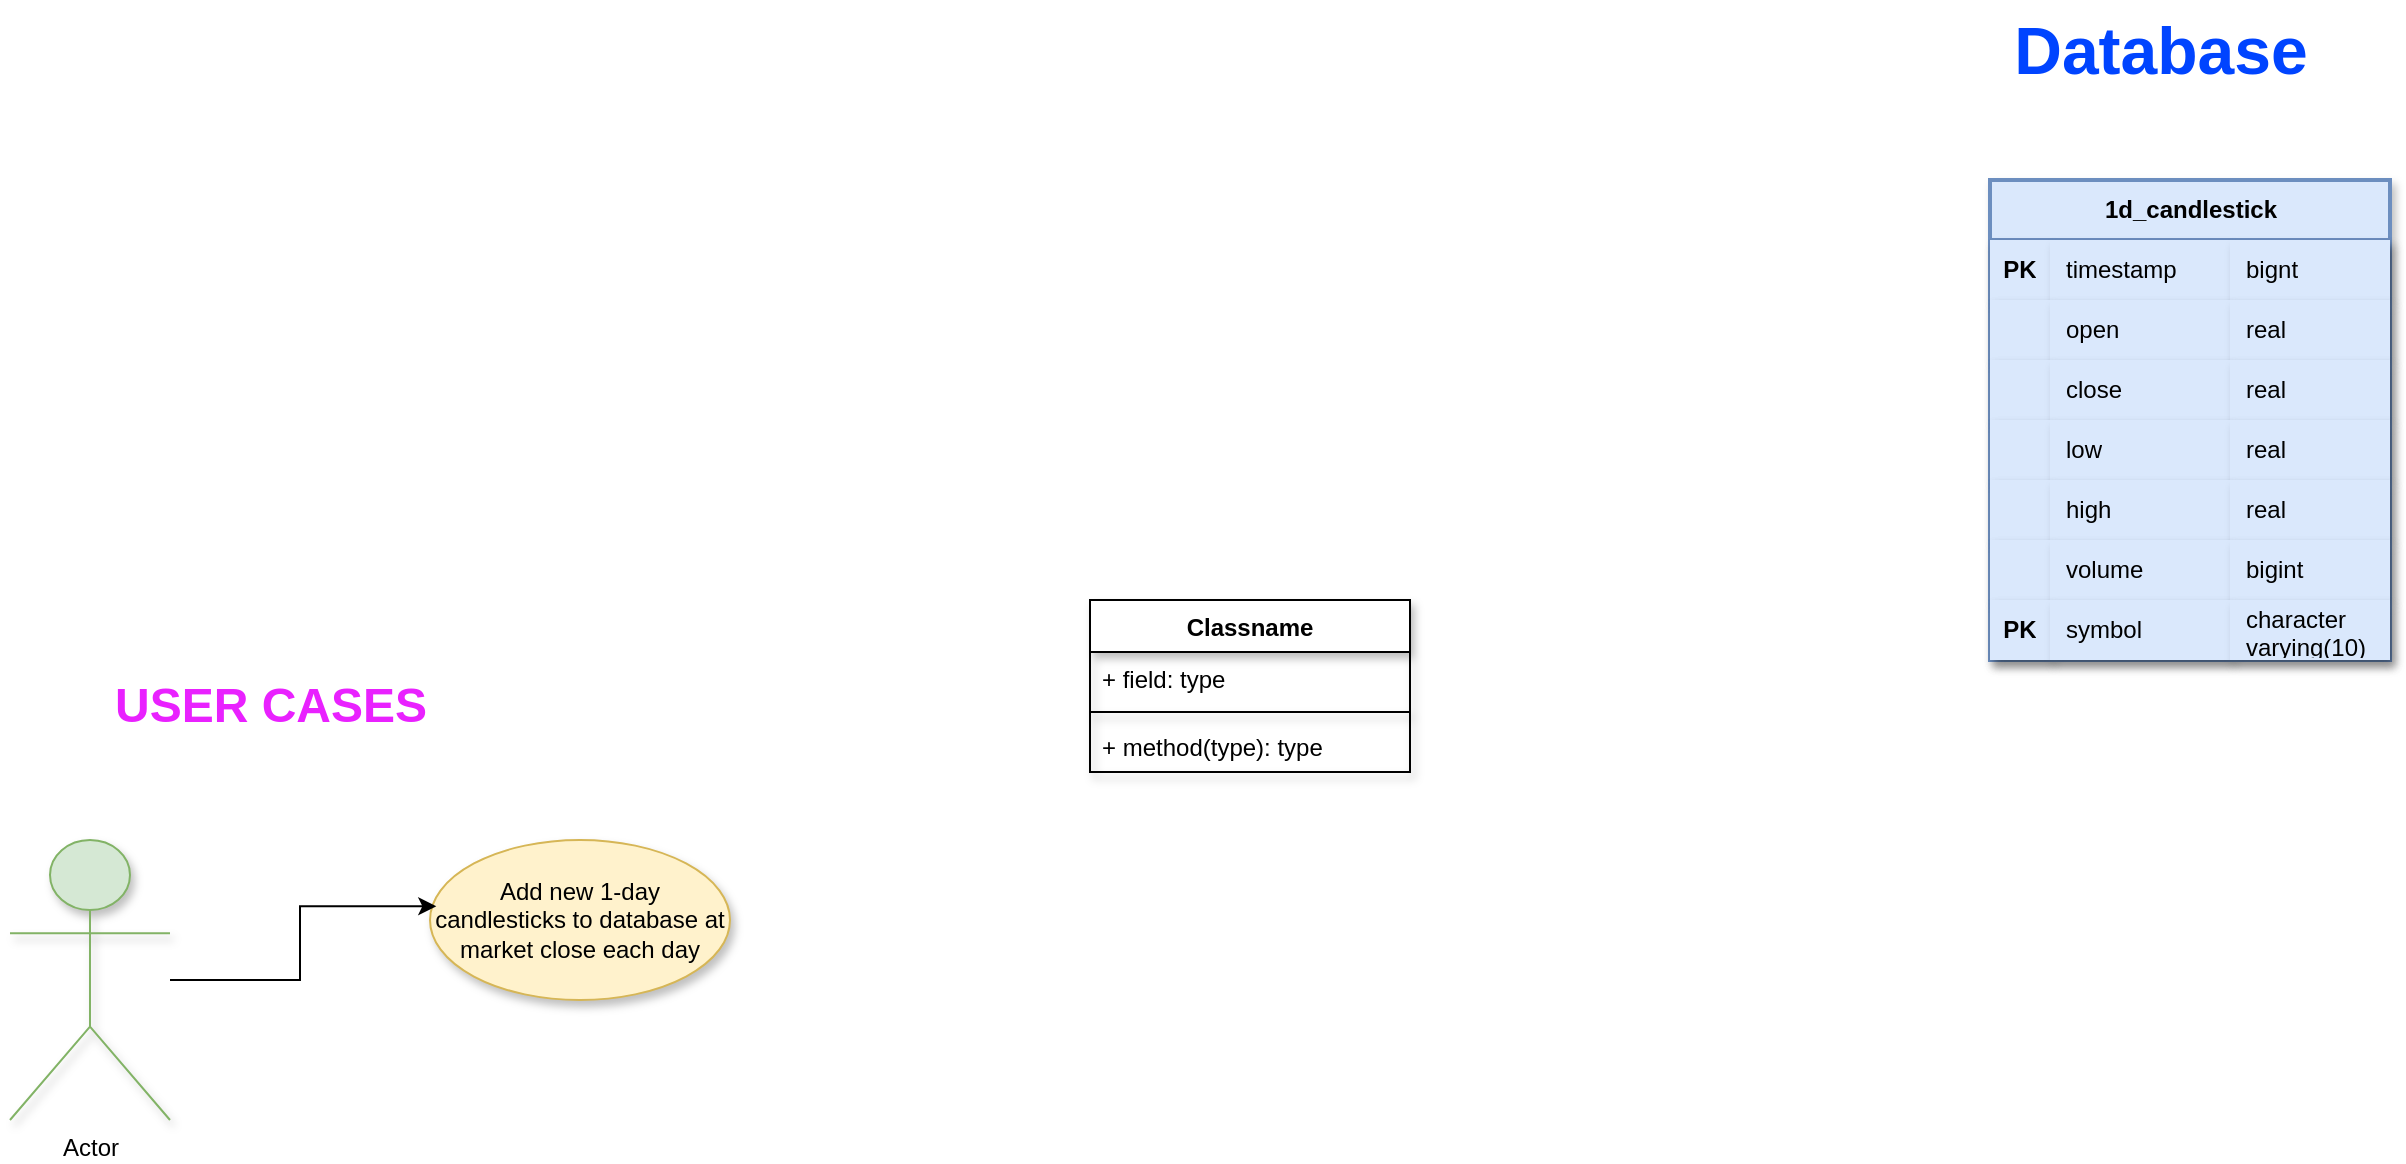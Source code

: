 <mxfile version="24.4.13" type="device">
  <diagram name="Page-1" id="PAlj7gAzI7_YMoevz6MF">
    <mxGraphModel dx="1730" dy="1631" grid="1" gridSize="10" guides="1" tooltips="1" connect="1" arrows="1" fold="1" page="1" pageScale="1" pageWidth="850" pageHeight="1100" background="none" math="0" shadow="0">
      <root>
        <mxCell id="0" />
        <mxCell id="1" parent="0" />
        <mxCell id="MO9V-SHR0ef126TX4o1k-1" value="Classname" style="swimlane;fontStyle=1;align=center;verticalAlign=top;childLayout=stackLayout;horizontal=1;startSize=26;horizontalStack=0;resizeParent=1;resizeParentMax=0;resizeLast=0;collapsible=1;marginBottom=0;whiteSpace=wrap;html=1;shadow=1;" vertex="1" parent="1">
          <mxGeometry x="130" y="160" width="160" height="86" as="geometry" />
        </mxCell>
        <mxCell id="MO9V-SHR0ef126TX4o1k-2" value="+ field: type" style="text;strokeColor=none;fillColor=none;align=left;verticalAlign=top;spacingLeft=4;spacingRight=4;overflow=hidden;rotatable=0;points=[[0,0.5],[1,0.5]];portConstraint=eastwest;whiteSpace=wrap;html=1;shadow=1;" vertex="1" parent="MO9V-SHR0ef126TX4o1k-1">
          <mxGeometry y="26" width="160" height="26" as="geometry" />
        </mxCell>
        <mxCell id="MO9V-SHR0ef126TX4o1k-3" value="" style="line;strokeWidth=1;fillColor=none;align=left;verticalAlign=middle;spacingTop=-1;spacingLeft=3;spacingRight=3;rotatable=0;labelPosition=right;points=[];portConstraint=eastwest;strokeColor=inherit;shadow=1;" vertex="1" parent="MO9V-SHR0ef126TX4o1k-1">
          <mxGeometry y="52" width="160" height="8" as="geometry" />
        </mxCell>
        <mxCell id="MO9V-SHR0ef126TX4o1k-4" value="+ method(type): type" style="text;strokeColor=none;fillColor=none;align=left;verticalAlign=top;spacingLeft=4;spacingRight=4;overflow=hidden;rotatable=0;points=[[0,0.5],[1,0.5]];portConstraint=eastwest;whiteSpace=wrap;html=1;shadow=1;" vertex="1" parent="MO9V-SHR0ef126TX4o1k-1">
          <mxGeometry y="60" width="160" height="26" as="geometry" />
        </mxCell>
        <mxCell id="MO9V-SHR0ef126TX4o1k-5" value="Actor" style="shape=umlActor;verticalLabelPosition=bottom;verticalAlign=top;html=1;shadow=1;fillColor=#d5e8d4;strokeColor=#82b366;" vertex="1" parent="1">
          <mxGeometry x="-410" y="280" width="80" height="140" as="geometry" />
        </mxCell>
        <mxCell id="MO9V-SHR0ef126TX4o1k-6" value="Add new 1-day candlesticks to database at market close each day" style="ellipse;whiteSpace=wrap;html=1;shadow=1;fillColor=#fff2cc;strokeColor=#d6b656;" vertex="1" parent="1">
          <mxGeometry x="-200" y="280" width="150" height="80" as="geometry" />
        </mxCell>
        <mxCell id="MO9V-SHR0ef126TX4o1k-8" value="1d_candlestick" style="shape=table;startSize=30;container=1;collapsible=1;childLayout=tableLayout;fixedRows=1;rowLines=0;fontStyle=1;align=center;resizeLast=1;html=1;strokeWidth=2;shadow=1;fillColor=#dae8fc;strokeColor=#6c8ebf;" vertex="1" parent="1">
          <mxGeometry x="580" y="-50" width="200" height="240" as="geometry">
            <mxRectangle x="370" y="70" width="120" height="30" as="alternateBounds" />
          </mxGeometry>
        </mxCell>
        <mxCell id="MO9V-SHR0ef126TX4o1k-12" value="" style="shape=tableRow;horizontal=0;startSize=0;swimlaneHead=0;swimlaneBody=0;fillColor=#dae8fc;collapsible=0;dropTarget=0;points=[[0,0.5],[1,0.5]];portConstraint=eastwest;top=0;left=0;right=0;bottom=0;strokeWidth=2;shadow=1;strokeColor=#6c8ebf;" vertex="1" parent="MO9V-SHR0ef126TX4o1k-8">
          <mxGeometry y="30" width="200" height="30" as="geometry" />
        </mxCell>
        <mxCell id="MO9V-SHR0ef126TX4o1k-13" value="&lt;b&gt;PK&lt;/b&gt;" style="shape=partialRectangle;connectable=0;fillColor=#dae8fc;top=0;left=0;bottom=0;right=0;editable=1;overflow=hidden;whiteSpace=wrap;html=1;strokeWidth=2;shadow=1;strokeColor=#6c8ebf;" vertex="1" parent="MO9V-SHR0ef126TX4o1k-12">
          <mxGeometry width="30" height="30" as="geometry">
            <mxRectangle width="30" height="30" as="alternateBounds" />
          </mxGeometry>
        </mxCell>
        <mxCell id="MO9V-SHR0ef126TX4o1k-14" value="timestamp" style="shape=partialRectangle;connectable=0;fillColor=#dae8fc;top=0;left=0;bottom=0;right=0;align=left;spacingLeft=6;overflow=hidden;whiteSpace=wrap;html=1;strokeWidth=2;shadow=1;strokeColor=#6c8ebf;" vertex="1" parent="MO9V-SHR0ef126TX4o1k-12">
          <mxGeometry x="30" width="90" height="30" as="geometry">
            <mxRectangle width="90" height="30" as="alternateBounds" />
          </mxGeometry>
        </mxCell>
        <mxCell id="MO9V-SHR0ef126TX4o1k-69" value="bignt" style="shape=partialRectangle;connectable=0;fillColor=#dae8fc;top=0;left=0;bottom=0;right=0;align=left;spacingLeft=6;overflow=hidden;whiteSpace=wrap;html=1;strokeWidth=2;shadow=1;strokeColor=#6c8ebf;" vertex="1" parent="MO9V-SHR0ef126TX4o1k-12">
          <mxGeometry x="120" width="80" height="30" as="geometry">
            <mxRectangle width="80" height="30" as="alternateBounds" />
          </mxGeometry>
        </mxCell>
        <mxCell id="MO9V-SHR0ef126TX4o1k-15" value="" style="shape=tableRow;horizontal=0;startSize=0;swimlaneHead=0;swimlaneBody=0;fillColor=#dae8fc;collapsible=0;dropTarget=0;points=[[0,0.5],[1,0.5]];portConstraint=eastwest;top=0;left=0;right=0;bottom=0;strokeWidth=2;shadow=1;strokeColor=#6c8ebf;" vertex="1" parent="MO9V-SHR0ef126TX4o1k-8">
          <mxGeometry y="60" width="200" height="30" as="geometry" />
        </mxCell>
        <mxCell id="MO9V-SHR0ef126TX4o1k-16" value="" style="shape=partialRectangle;connectable=0;fillColor=#dae8fc;top=0;left=0;bottom=0;right=0;editable=1;overflow=hidden;whiteSpace=wrap;html=1;strokeWidth=2;shadow=1;strokeColor=#6c8ebf;" vertex="1" parent="MO9V-SHR0ef126TX4o1k-15">
          <mxGeometry width="30" height="30" as="geometry">
            <mxRectangle width="30" height="30" as="alternateBounds" />
          </mxGeometry>
        </mxCell>
        <mxCell id="MO9V-SHR0ef126TX4o1k-17" value="open" style="shape=partialRectangle;connectable=0;fillColor=#dae8fc;top=0;left=0;bottom=0;right=0;align=left;spacingLeft=6;overflow=hidden;whiteSpace=wrap;html=1;strokeWidth=2;shadow=1;strokeColor=#6c8ebf;" vertex="1" parent="MO9V-SHR0ef126TX4o1k-15">
          <mxGeometry x="30" width="90" height="30" as="geometry">
            <mxRectangle width="90" height="30" as="alternateBounds" />
          </mxGeometry>
        </mxCell>
        <mxCell id="MO9V-SHR0ef126TX4o1k-70" value="real" style="shape=partialRectangle;connectable=0;fillColor=#dae8fc;top=0;left=0;bottom=0;right=0;align=left;spacingLeft=6;overflow=hidden;whiteSpace=wrap;html=1;strokeWidth=2;shadow=1;strokeColor=#6c8ebf;" vertex="1" parent="MO9V-SHR0ef126TX4o1k-15">
          <mxGeometry x="120" width="80" height="30" as="geometry">
            <mxRectangle width="80" height="30" as="alternateBounds" />
          </mxGeometry>
        </mxCell>
        <mxCell id="MO9V-SHR0ef126TX4o1k-18" value="" style="shape=tableRow;horizontal=0;startSize=0;swimlaneHead=0;swimlaneBody=0;fillColor=#dae8fc;collapsible=0;dropTarget=0;points=[[0,0.5],[1,0.5]];portConstraint=eastwest;top=0;left=0;right=0;bottom=0;strokeWidth=2;shadow=1;strokeColor=#6c8ebf;" vertex="1" parent="MO9V-SHR0ef126TX4o1k-8">
          <mxGeometry y="90" width="200" height="30" as="geometry" />
        </mxCell>
        <mxCell id="MO9V-SHR0ef126TX4o1k-19" value="" style="shape=partialRectangle;connectable=0;fillColor=#dae8fc;top=0;left=0;bottom=0;right=0;editable=1;overflow=hidden;whiteSpace=wrap;html=1;strokeWidth=2;shadow=1;strokeColor=#6c8ebf;" vertex="1" parent="MO9V-SHR0ef126TX4o1k-18">
          <mxGeometry width="30" height="30" as="geometry">
            <mxRectangle width="30" height="30" as="alternateBounds" />
          </mxGeometry>
        </mxCell>
        <mxCell id="MO9V-SHR0ef126TX4o1k-20" value="close" style="shape=partialRectangle;connectable=0;fillColor=#dae8fc;top=0;left=0;bottom=0;right=0;align=left;spacingLeft=6;overflow=hidden;whiteSpace=wrap;html=1;strokeWidth=2;shadow=1;strokeColor=#6c8ebf;" vertex="1" parent="MO9V-SHR0ef126TX4o1k-18">
          <mxGeometry x="30" width="90" height="30" as="geometry">
            <mxRectangle width="90" height="30" as="alternateBounds" />
          </mxGeometry>
        </mxCell>
        <mxCell id="MO9V-SHR0ef126TX4o1k-71" value="real" style="shape=partialRectangle;connectable=0;fillColor=#dae8fc;top=0;left=0;bottom=0;right=0;align=left;spacingLeft=6;overflow=hidden;whiteSpace=wrap;html=1;strokeWidth=2;shadow=1;strokeColor=#6c8ebf;" vertex="1" parent="MO9V-SHR0ef126TX4o1k-18">
          <mxGeometry x="120" width="80" height="30" as="geometry">
            <mxRectangle width="80" height="30" as="alternateBounds" />
          </mxGeometry>
        </mxCell>
        <mxCell id="MO9V-SHR0ef126TX4o1k-62" style="shape=tableRow;horizontal=0;startSize=0;swimlaneHead=0;swimlaneBody=0;fillColor=#dae8fc;collapsible=0;dropTarget=0;points=[[0,0.5],[1,0.5]];portConstraint=eastwest;top=0;left=0;right=0;bottom=0;strokeWidth=2;shadow=1;strokeColor=#6c8ebf;" vertex="1" parent="MO9V-SHR0ef126TX4o1k-8">
          <mxGeometry y="120" width="200" height="30" as="geometry" />
        </mxCell>
        <mxCell id="MO9V-SHR0ef126TX4o1k-63" style="shape=partialRectangle;connectable=0;fillColor=#dae8fc;top=0;left=0;bottom=0;right=0;editable=1;overflow=hidden;whiteSpace=wrap;html=1;strokeWidth=2;shadow=1;strokeColor=#6c8ebf;" vertex="1" parent="MO9V-SHR0ef126TX4o1k-62">
          <mxGeometry width="30" height="30" as="geometry">
            <mxRectangle width="30" height="30" as="alternateBounds" />
          </mxGeometry>
        </mxCell>
        <mxCell id="MO9V-SHR0ef126TX4o1k-64" value="low" style="shape=partialRectangle;connectable=0;fillColor=#dae8fc;top=0;left=0;bottom=0;right=0;align=left;spacingLeft=6;overflow=hidden;whiteSpace=wrap;html=1;strokeWidth=2;shadow=1;strokeColor=#6c8ebf;" vertex="1" parent="MO9V-SHR0ef126TX4o1k-62">
          <mxGeometry x="30" width="90" height="30" as="geometry">
            <mxRectangle width="90" height="30" as="alternateBounds" />
          </mxGeometry>
        </mxCell>
        <mxCell id="MO9V-SHR0ef126TX4o1k-72" value="real" style="shape=partialRectangle;connectable=0;fillColor=#dae8fc;top=0;left=0;bottom=0;right=0;align=left;spacingLeft=6;overflow=hidden;whiteSpace=wrap;html=1;strokeWidth=2;shadow=1;strokeColor=#6c8ebf;" vertex="1" parent="MO9V-SHR0ef126TX4o1k-62">
          <mxGeometry x="120" width="80" height="30" as="geometry">
            <mxRectangle width="80" height="30" as="alternateBounds" />
          </mxGeometry>
        </mxCell>
        <mxCell id="MO9V-SHR0ef126TX4o1k-65" style="shape=tableRow;horizontal=0;startSize=0;swimlaneHead=0;swimlaneBody=0;fillColor=#dae8fc;collapsible=0;dropTarget=0;points=[[0,0.5],[1,0.5]];portConstraint=eastwest;top=0;left=0;right=0;bottom=0;strokeWidth=2;shadow=1;strokeColor=#6c8ebf;" vertex="1" parent="MO9V-SHR0ef126TX4o1k-8">
          <mxGeometry y="150" width="200" height="30" as="geometry" />
        </mxCell>
        <mxCell id="MO9V-SHR0ef126TX4o1k-66" style="shape=partialRectangle;connectable=0;fillColor=#dae8fc;top=0;left=0;bottom=0;right=0;editable=1;overflow=hidden;whiteSpace=wrap;html=1;strokeWidth=2;shadow=1;strokeColor=#6c8ebf;" vertex="1" parent="MO9V-SHR0ef126TX4o1k-65">
          <mxGeometry width="30" height="30" as="geometry">
            <mxRectangle width="30" height="30" as="alternateBounds" />
          </mxGeometry>
        </mxCell>
        <mxCell id="MO9V-SHR0ef126TX4o1k-67" value="high" style="shape=partialRectangle;connectable=0;fillColor=#dae8fc;top=0;left=0;bottom=0;right=0;align=left;spacingLeft=6;overflow=hidden;whiteSpace=wrap;html=1;strokeWidth=2;shadow=1;strokeColor=#6c8ebf;" vertex="1" parent="MO9V-SHR0ef126TX4o1k-65">
          <mxGeometry x="30" width="90" height="30" as="geometry">
            <mxRectangle width="90" height="30" as="alternateBounds" />
          </mxGeometry>
        </mxCell>
        <mxCell id="MO9V-SHR0ef126TX4o1k-73" value="real" style="shape=partialRectangle;connectable=0;fillColor=#dae8fc;top=0;left=0;bottom=0;right=0;align=left;spacingLeft=6;overflow=hidden;whiteSpace=wrap;html=1;strokeWidth=2;shadow=1;strokeColor=#6c8ebf;" vertex="1" parent="MO9V-SHR0ef126TX4o1k-65">
          <mxGeometry x="120" width="80" height="30" as="geometry">
            <mxRectangle width="80" height="30" as="alternateBounds" />
          </mxGeometry>
        </mxCell>
        <mxCell id="MO9V-SHR0ef126TX4o1k-74" style="shape=tableRow;horizontal=0;startSize=0;swimlaneHead=0;swimlaneBody=0;fillColor=#dae8fc;collapsible=0;dropTarget=0;points=[[0,0.5],[1,0.5]];portConstraint=eastwest;top=0;left=0;right=0;bottom=0;strokeWidth=2;shadow=1;strokeColor=#6c8ebf;" vertex="1" parent="MO9V-SHR0ef126TX4o1k-8">
          <mxGeometry y="180" width="200" height="30" as="geometry" />
        </mxCell>
        <mxCell id="MO9V-SHR0ef126TX4o1k-75" style="shape=partialRectangle;connectable=0;fillColor=#dae8fc;top=0;left=0;bottom=0;right=0;editable=1;overflow=hidden;whiteSpace=wrap;html=1;strokeWidth=2;shadow=1;strokeColor=#6c8ebf;" vertex="1" parent="MO9V-SHR0ef126TX4o1k-74">
          <mxGeometry width="30" height="30" as="geometry">
            <mxRectangle width="30" height="30" as="alternateBounds" />
          </mxGeometry>
        </mxCell>
        <mxCell id="MO9V-SHR0ef126TX4o1k-76" value="volume" style="shape=partialRectangle;connectable=0;fillColor=#dae8fc;top=0;left=0;bottom=0;right=0;align=left;spacingLeft=6;overflow=hidden;whiteSpace=wrap;html=1;strokeWidth=2;shadow=1;strokeColor=#6c8ebf;" vertex="1" parent="MO9V-SHR0ef126TX4o1k-74">
          <mxGeometry x="30" width="90" height="30" as="geometry">
            <mxRectangle width="90" height="30" as="alternateBounds" />
          </mxGeometry>
        </mxCell>
        <mxCell id="MO9V-SHR0ef126TX4o1k-77" value="bigint" style="shape=partialRectangle;connectable=0;fillColor=#dae8fc;top=0;left=0;bottom=0;right=0;align=left;spacingLeft=6;overflow=hidden;whiteSpace=wrap;html=1;strokeWidth=2;shadow=1;strokeColor=#6c8ebf;" vertex="1" parent="MO9V-SHR0ef126TX4o1k-74">
          <mxGeometry x="120" width="80" height="30" as="geometry">
            <mxRectangle width="80" height="30" as="alternateBounds" />
          </mxGeometry>
        </mxCell>
        <mxCell id="MO9V-SHR0ef126TX4o1k-78" style="shape=tableRow;horizontal=0;startSize=0;swimlaneHead=0;swimlaneBody=0;fillColor=#dae8fc;collapsible=0;dropTarget=0;points=[[0,0.5],[1,0.5]];portConstraint=eastwest;top=0;left=0;right=0;bottom=0;strokeWidth=2;shadow=1;strokeColor=#6c8ebf;" vertex="1" parent="MO9V-SHR0ef126TX4o1k-8">
          <mxGeometry y="210" width="200" height="30" as="geometry" />
        </mxCell>
        <mxCell id="MO9V-SHR0ef126TX4o1k-79" value="&lt;b&gt;PK&lt;/b&gt;" style="shape=partialRectangle;connectable=0;fillColor=#dae8fc;top=0;left=0;bottom=0;right=0;editable=1;overflow=hidden;whiteSpace=wrap;html=1;strokeWidth=2;shadow=1;strokeColor=#6c8ebf;" vertex="1" parent="MO9V-SHR0ef126TX4o1k-78">
          <mxGeometry width="30" height="30" as="geometry">
            <mxRectangle width="30" height="30" as="alternateBounds" />
          </mxGeometry>
        </mxCell>
        <mxCell id="MO9V-SHR0ef126TX4o1k-80" value="symbol" style="shape=partialRectangle;connectable=0;fillColor=#dae8fc;top=0;left=0;bottom=0;right=0;align=left;spacingLeft=6;overflow=hidden;whiteSpace=wrap;html=1;strokeWidth=2;shadow=1;strokeColor=#6c8ebf;" vertex="1" parent="MO9V-SHR0ef126TX4o1k-78">
          <mxGeometry x="30" width="90" height="30" as="geometry">
            <mxRectangle width="90" height="30" as="alternateBounds" />
          </mxGeometry>
        </mxCell>
        <mxCell id="MO9V-SHR0ef126TX4o1k-81" value="character&lt;div&gt;varying(10)&lt;/div&gt;" style="shape=partialRectangle;connectable=0;fillColor=#dae8fc;top=0;left=0;bottom=0;right=0;align=left;spacingLeft=6;overflow=hidden;whiteSpace=wrap;html=1;strokeWidth=2;shadow=1;strokeColor=#6c8ebf;" vertex="1" parent="MO9V-SHR0ef126TX4o1k-78">
          <mxGeometry x="120" width="80" height="30" as="geometry">
            <mxRectangle width="80" height="30" as="alternateBounds" />
          </mxGeometry>
        </mxCell>
        <mxCell id="MO9V-SHR0ef126TX4o1k-82" value="&lt;b&gt;&lt;font color=&quot;#0044ff&quot; style=&quot;font-size: 33px;&quot;&gt;Database&lt;/font&gt;&lt;/b&gt;" style="text;html=1;align=center;verticalAlign=middle;resizable=0;points=[];autosize=1;strokeColor=none;fillColor=none;" vertex="1" parent="1">
          <mxGeometry x="580" y="-140" width="170" height="50" as="geometry" />
        </mxCell>
        <mxCell id="MO9V-SHR0ef126TX4o1k-84" value="&lt;b&gt;&lt;font color=&quot;#e921ff&quot; style=&quot;font-size: 24px;&quot;&gt;USER CASES&lt;/font&gt;&lt;/b&gt;" style="text;html=1;align=center;verticalAlign=middle;resizable=0;points=[];autosize=1;strokeColor=none;fillColor=none;" vertex="1" parent="1">
          <mxGeometry x="-370" y="193" width="180" height="40" as="geometry" />
        </mxCell>
        <mxCell id="MO9V-SHR0ef126TX4o1k-85" style="edgeStyle=orthogonalEdgeStyle;rounded=0;orthogonalLoop=1;jettySize=auto;html=1;entryX=0.021;entryY=0.414;entryDx=0;entryDy=0;entryPerimeter=0;" edge="1" parent="1" source="MO9V-SHR0ef126TX4o1k-5" target="MO9V-SHR0ef126TX4o1k-6">
          <mxGeometry relative="1" as="geometry" />
        </mxCell>
      </root>
    </mxGraphModel>
  </diagram>
</mxfile>
